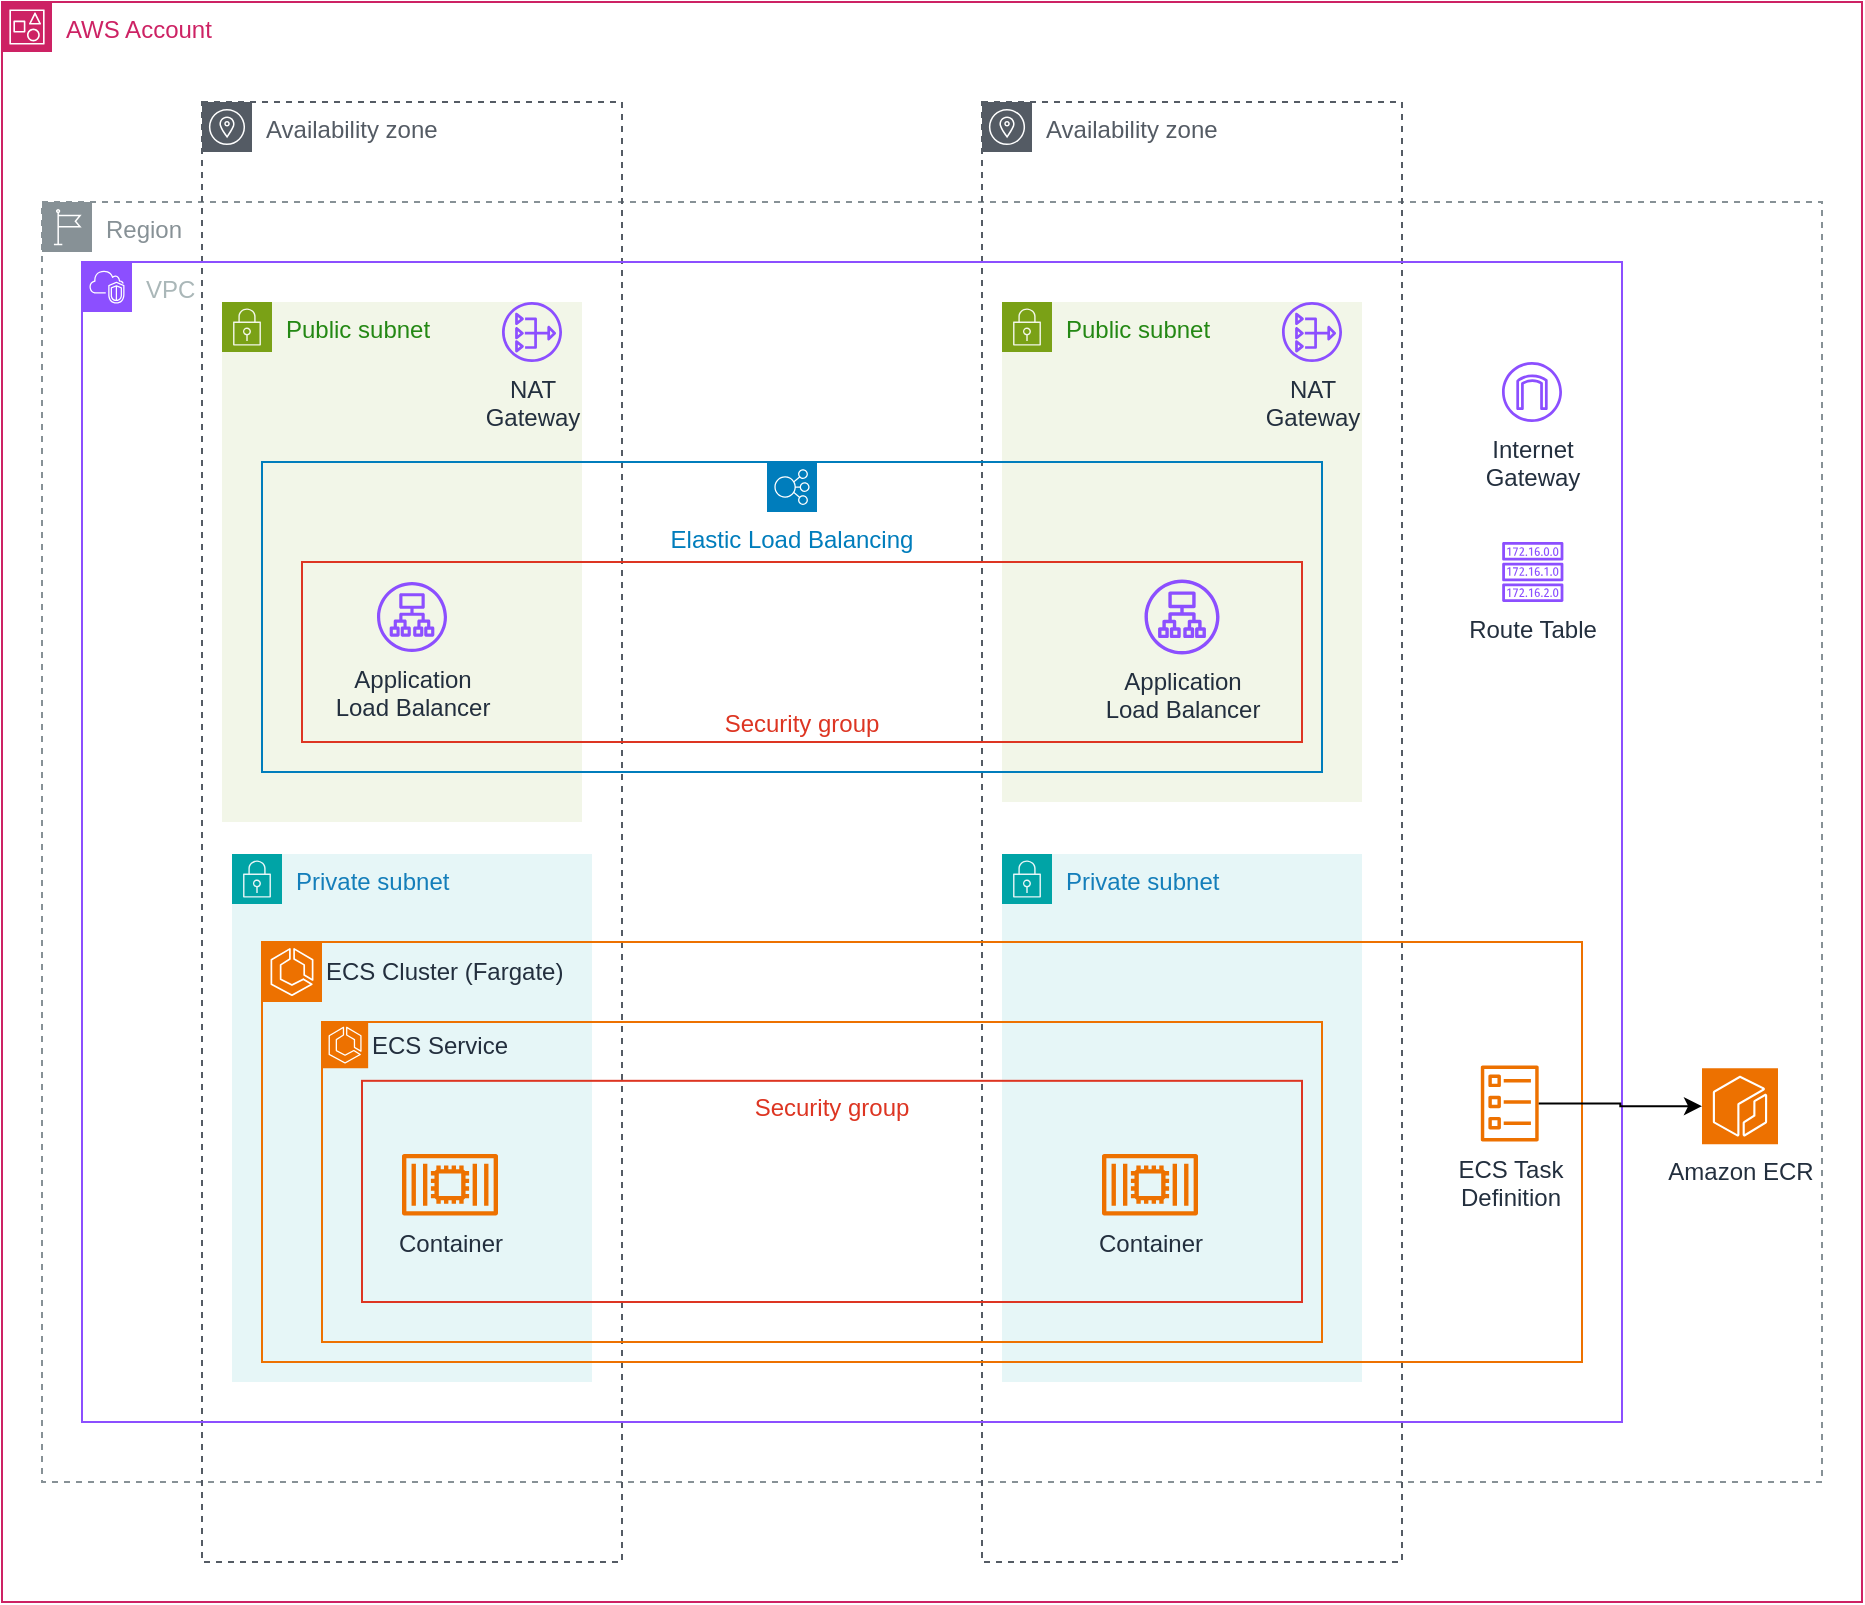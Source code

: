 <mxfile version="24.0.1" type="device">
  <diagram name="deployment" id="mHWXsP51nc-KhKpocOla">
    <mxGraphModel dx="1615" dy="1969" grid="1" gridSize="10" guides="1" tooltips="1" connect="1" arrows="1" fold="1" page="1" pageScale="1" pageWidth="850" pageHeight="1100" math="0" shadow="0">
      <root>
        <mxCell id="0" />
        <mxCell id="1" parent="0" />
        <mxCell id="ZCOAgcHupPWT4TUma2KJ-40" value="AWS Account" style="points=[[0,0],[0.25,0],[0.5,0],[0.75,0],[1,0],[1,0.25],[1,0.5],[1,0.75],[1,1],[0.75,1],[0.5,1],[0.25,1],[0,1],[0,0.75],[0,0.5],[0,0.25]];outlineConnect=0;gradientColor=none;html=1;whiteSpace=wrap;fontSize=12;fontStyle=0;container=1;pointerEvents=0;collapsible=0;recursiveResize=0;shape=mxgraph.aws4.group;grIcon=mxgraph.aws4.group_account;strokeColor=#CD2264;fillColor=none;verticalAlign=top;align=left;spacingLeft=30;fontColor=#CD2264;dashed=0;" vertex="1" parent="1">
          <mxGeometry x="10" y="-210" width="930" height="800" as="geometry" />
        </mxCell>
        <mxCell id="ZCOAgcHupPWT4TUma2KJ-43" value="Region" style="sketch=0;outlineConnect=0;gradientColor=none;html=1;whiteSpace=wrap;fontSize=12;fontStyle=0;shape=mxgraph.aws4.group;grIcon=mxgraph.aws4.group_region;strokeColor=#879196;fillColor=none;verticalAlign=top;align=left;spacingLeft=30;fontColor=#879196;dashed=1;" vertex="1" parent="ZCOAgcHupPWT4TUma2KJ-40">
          <mxGeometry x="20" y="100" width="890" height="640" as="geometry" />
        </mxCell>
        <mxCell id="ZCOAgcHupPWT4TUma2KJ-41" value="Amazon ECR" style="sketch=0;points=[[0,0,0],[0.25,0,0],[0.5,0,0],[0.75,0,0],[1,0,0],[0,1,0],[0.25,1,0],[0.5,1,0],[0.75,1,0],[1,1,0],[0,0.25,0],[0,0.5,0],[0,0.75,0],[1,0.25,0],[1,0.5,0],[1,0.75,0]];outlineConnect=0;fontColor=#232F3E;fillColor=#ED7100;strokeColor=#ffffff;dashed=0;verticalLabelPosition=bottom;verticalAlign=top;align=center;html=1;fontSize=12;fontStyle=0;aspect=fixed;shape=mxgraph.aws4.resourceIcon;resIcon=mxgraph.aws4.ecr;" vertex="1" parent="ZCOAgcHupPWT4TUma2KJ-40">
          <mxGeometry x="850" y="533.08" width="38" height="38" as="geometry" />
        </mxCell>
        <mxCell id="ZCOAgcHupPWT4TUma2KJ-14" value="Availability zone" style="sketch=0;outlineConnect=0;gradientColor=none;html=1;whiteSpace=wrap;fontSize=12;fontStyle=0;shape=mxgraph.aws4.group;grIcon=mxgraph.aws4.group_availability_zone;strokeColor=#545B64;fillColor=none;verticalAlign=top;align=left;spacingLeft=30;fontColor=#545B64;dashed=1;" vertex="1" parent="1">
          <mxGeometry x="500" y="-160" width="210" height="730" as="geometry" />
        </mxCell>
        <mxCell id="ZCOAgcHupPWT4TUma2KJ-11" value="Availability zone" style="sketch=0;outlineConnect=0;gradientColor=none;html=1;whiteSpace=wrap;fontSize=12;fontStyle=0;shape=mxgraph.aws4.group;grIcon=mxgraph.aws4.group_availability_zone;strokeColor=#545B64;fillColor=none;verticalAlign=top;align=left;spacingLeft=30;fontColor=#545B64;dashed=1;" vertex="1" parent="1">
          <mxGeometry x="110" y="-160" width="210" height="730" as="geometry" />
        </mxCell>
        <mxCell id="ZCOAgcHupPWT4TUma2KJ-1" value="VPC" style="points=[[0,0],[0.25,0],[0.5,0],[0.75,0],[1,0],[1,0.25],[1,0.5],[1,0.75],[1,1],[0.75,1],[0.5,1],[0.25,1],[0,1],[0,0.75],[0,0.5],[0,0.25]];outlineConnect=0;gradientColor=none;html=1;whiteSpace=wrap;fontSize=12;fontStyle=0;container=0;pointerEvents=0;collapsible=0;recursiveResize=0;shape=mxgraph.aws4.group;grIcon=mxgraph.aws4.group_vpc2;strokeColor=#8C4FFF;fillColor=none;verticalAlign=top;align=left;spacingLeft=30;fontColor=#AAB7B8;dashed=0;" vertex="1" parent="1">
          <mxGeometry x="50" y="-80" width="770" height="580" as="geometry" />
        </mxCell>
        <mxCell id="ZCOAgcHupPWT4TUma2KJ-2" value="Public subnet" style="points=[[0,0],[0.25,0],[0.5,0],[0.75,0],[1,0],[1,0.25],[1,0.5],[1,0.75],[1,1],[0.75,1],[0.5,1],[0.25,1],[0,1],[0,0.75],[0,0.5],[0,0.25]];outlineConnect=0;gradientColor=none;html=1;whiteSpace=wrap;fontSize=12;fontStyle=0;container=1;pointerEvents=0;collapsible=0;recursiveResize=0;shape=mxgraph.aws4.group;grIcon=mxgraph.aws4.group_security_group;grStroke=0;strokeColor=#7AA116;fillColor=#F2F6E8;verticalAlign=top;align=left;spacingLeft=30;fontColor=#248814;dashed=0;strokeWidth=1;" vertex="1" parent="1">
          <mxGeometry x="120" y="-60" width="180" height="260" as="geometry" />
        </mxCell>
        <mxCell id="ZCOAgcHupPWT4TUma2KJ-8" value="NAT&lt;br&gt;Gateway" style="sketch=0;outlineConnect=0;fontColor=#232F3E;gradientColor=none;fillColor=#8C4FFF;strokeColor=none;dashed=0;verticalLabelPosition=bottom;verticalAlign=top;align=center;html=1;fontSize=12;fontStyle=0;aspect=fixed;pointerEvents=1;shape=mxgraph.aws4.nat_gateway;" vertex="1" parent="ZCOAgcHupPWT4TUma2KJ-2">
          <mxGeometry x="140" width="30" height="30" as="geometry" />
        </mxCell>
        <mxCell id="ZCOAgcHupPWT4TUma2KJ-44" value="Application&lt;div&gt;Load Balancer&lt;/div&gt;" style="sketch=0;outlineConnect=0;fontColor=#232F3E;gradientColor=none;fillColor=#8C4FFF;strokeColor=none;dashed=0;verticalLabelPosition=bottom;verticalAlign=top;align=center;html=1;fontSize=12;fontStyle=0;aspect=fixed;pointerEvents=1;shape=mxgraph.aws4.application_load_balancer;" vertex="1" parent="ZCOAgcHupPWT4TUma2KJ-2">
          <mxGeometry x="77.5" y="140" width="35" height="35" as="geometry" />
        </mxCell>
        <mxCell id="ZCOAgcHupPWT4TUma2KJ-4" value="Private subnet" style="points=[[0,0],[0.25,0],[0.5,0],[0.75,0],[1,0],[1,0.25],[1,0.5],[1,0.75],[1,1],[0.75,1],[0.5,1],[0.25,1],[0,1],[0,0.75],[0,0.5],[0,0.25]];outlineConnect=0;gradientColor=none;html=1;whiteSpace=wrap;fontSize=12;fontStyle=0;container=0;pointerEvents=0;collapsible=0;recursiveResize=0;shape=mxgraph.aws4.group;grIcon=mxgraph.aws4.group_security_group;grStroke=0;strokeColor=#00A4A6;fillColor=#E6F6F7;verticalAlign=top;align=left;spacingLeft=30;fontColor=#147EBA;dashed=0;" vertex="1" parent="1">
          <mxGeometry x="125" y="216" width="180" height="264" as="geometry" />
        </mxCell>
        <mxCell id="ZCOAgcHupPWT4TUma2KJ-7" value="Internet&lt;div&gt;Gateway&lt;/div&gt;" style="sketch=0;outlineConnect=0;fontColor=#232F3E;gradientColor=none;fillColor=#8C4FFF;strokeColor=none;dashed=0;verticalLabelPosition=bottom;verticalAlign=top;align=center;html=1;fontSize=12;fontStyle=0;aspect=fixed;pointerEvents=1;shape=mxgraph.aws4.internet_gateway;" vertex="1" parent="1">
          <mxGeometry x="760" y="-30" width="30" height="30" as="geometry" />
        </mxCell>
        <mxCell id="ZCOAgcHupPWT4TUma2KJ-12" value="Route Table" style="sketch=0;outlineConnect=0;fontColor=#232F3E;gradientColor=none;fillColor=#8C4FFF;strokeColor=none;dashed=0;verticalLabelPosition=bottom;verticalAlign=top;align=center;html=1;fontSize=12;fontStyle=0;aspect=fixed;pointerEvents=1;shape=mxgraph.aws4.route_table;" vertex="1" parent="1">
          <mxGeometry x="760" y="60" width="30.79" height="30" as="geometry" />
        </mxCell>
        <mxCell id="ZCOAgcHupPWT4TUma2KJ-15" value="Public subnet" style="points=[[0,0],[0.25,0],[0.5,0],[0.75,0],[1,0],[1,0.25],[1,0.5],[1,0.75],[1,1],[0.75,1],[0.5,1],[0.25,1],[0,1],[0,0.75],[0,0.5],[0,0.25]];outlineConnect=0;gradientColor=none;html=1;whiteSpace=wrap;fontSize=12;fontStyle=0;container=1;pointerEvents=0;collapsible=0;recursiveResize=0;shape=mxgraph.aws4.group;grIcon=mxgraph.aws4.group_security_group;grStroke=0;strokeColor=#7AA116;fillColor=#F2F6E8;verticalAlign=top;align=left;spacingLeft=30;fontColor=#248814;dashed=0;strokeWidth=1;" vertex="1" parent="1">
          <mxGeometry x="510" y="-60" width="180" height="250" as="geometry" />
        </mxCell>
        <mxCell id="ZCOAgcHupPWT4TUma2KJ-16" value="NAT&lt;br&gt;Gateway" style="sketch=0;outlineConnect=0;fontColor=#232F3E;gradientColor=none;fillColor=#8C4FFF;strokeColor=none;dashed=0;verticalLabelPosition=bottom;verticalAlign=top;align=center;html=1;fontSize=12;fontStyle=0;aspect=fixed;pointerEvents=1;shape=mxgraph.aws4.nat_gateway;" vertex="1" parent="ZCOAgcHupPWT4TUma2KJ-15">
          <mxGeometry x="140" width="30" height="30" as="geometry" />
        </mxCell>
        <mxCell id="ZCOAgcHupPWT4TUma2KJ-17" value="Private subnet" style="points=[[0,0],[0.25,0],[0.5,0],[0.75,0],[1,0],[1,0.25],[1,0.5],[1,0.75],[1,1],[0.75,1],[0.5,1],[0.25,1],[0,1],[0,0.75],[0,0.5],[0,0.25]];outlineConnect=0;gradientColor=none;html=1;whiteSpace=wrap;fontSize=12;fontStyle=0;container=1;pointerEvents=0;collapsible=0;recursiveResize=0;shape=mxgraph.aws4.group;grIcon=mxgraph.aws4.group_security_group;grStroke=0;strokeColor=#00A4A6;fillColor=#E6F6F7;verticalAlign=top;align=left;spacingLeft=30;fontColor=#147EBA;dashed=0;" vertex="1" parent="1">
          <mxGeometry x="510" y="216" width="180" height="264" as="geometry" />
        </mxCell>
        <mxCell id="ZCOAgcHupPWT4TUma2KJ-37" value="" style="group" vertex="1" connectable="0" parent="1">
          <mxGeometry x="170" y="300" width="500" height="160" as="geometry" />
        </mxCell>
        <mxCell id="ZCOAgcHupPWT4TUma2KJ-31" value="" style="rounded=0;whiteSpace=wrap;html=1;fillColor=none;strokeColor=#ed7100;movable=1;resizable=1;rotatable=1;deletable=1;editable=1;locked=0;connectable=1;" vertex="1" parent="ZCOAgcHupPWT4TUma2KJ-37">
          <mxGeometry width="500" height="160" as="geometry" />
        </mxCell>
        <mxCell id="ZCOAgcHupPWT4TUma2KJ-30" value="ECS Service" style="sketch=0;points=[[0,0,0],[0.25,0,0],[0.5,0,0],[0.75,0,0],[1,0,0],[0,1,0],[0.25,1,0],[0.5,1,0],[0.75,1,0],[1,1,0],[0,0.25,0],[0,0.5,0],[0,0.75,0],[1,0.25,0],[1,0.5,0],[1,0.75,0]];outlineConnect=0;fontColor=#232F3E;fillColor=#ED7100;strokeColor=#ffffff;dashed=0;verticalLabelPosition=middle;verticalAlign=middle;align=left;html=1;fontSize=12;fontStyle=0;aspect=fixed;shape=mxgraph.aws4.resourceIcon;resIcon=mxgraph.aws4.ecs;labelPosition=right;" vertex="1" parent="ZCOAgcHupPWT4TUma2KJ-37">
          <mxGeometry width="23.077" height="23.077" as="geometry" />
        </mxCell>
        <mxCell id="ZCOAgcHupPWT4TUma2KJ-24" value="" style="rounded=0;whiteSpace=wrap;html=1;fillColor=none;strokeColor=#ed7100;movable=1;resizable=1;rotatable=1;deletable=1;editable=1;locked=0;connectable=1;" vertex="1" parent="1">
          <mxGeometry x="140" y="260" width="660" height="210" as="geometry" />
        </mxCell>
        <mxCell id="ZCOAgcHupPWT4TUma2KJ-23" value="ECS Cluster (Fargate)" style="sketch=0;points=[[0,0,0],[0.25,0,0],[0.5,0,0],[0.75,0,0],[1,0,0],[0,1,0],[0.25,1,0],[0.5,1,0],[0.75,1,0],[1,1,0],[0,0.25,0],[0,0.5,0],[0,0.75,0],[1,0.25,0],[1,0.5,0],[1,0.75,0]];outlineConnect=0;fontColor=#232F3E;fillColor=#ED7100;strokeColor=#ffffff;dashed=0;verticalLabelPosition=middle;verticalAlign=middle;align=left;html=1;fontSize=12;fontStyle=0;aspect=fixed;shape=mxgraph.aws4.resourceIcon;resIcon=mxgraph.aws4.ecs;labelPosition=right;" vertex="1" parent="1">
          <mxGeometry x="140" y="260" width="30" height="30" as="geometry" />
        </mxCell>
        <mxCell id="ZCOAgcHupPWT4TUma2KJ-27" value="ECS Task&lt;div&gt;Definition&lt;/div&gt;" style="sketch=0;outlineConnect=0;fontColor=#232F3E;gradientColor=none;fillColor=#ED7100;strokeColor=none;dashed=0;verticalLabelPosition=bottom;verticalAlign=top;align=center;html=1;fontSize=12;fontStyle=0;aspect=fixed;pointerEvents=1;shape=mxgraph.aws4.ecs_task;" vertex="1" parent="1">
          <mxGeometry x="749.231" y="321.76" width="29.29" height="38" as="geometry" />
        </mxCell>
        <mxCell id="ZCOAgcHupPWT4TUma2KJ-38" value="Security group" style="fillColor=none;strokeColor=#DD3522;verticalAlign=top;fontStyle=0;fontColor=#DD3522;whiteSpace=wrap;html=1;" vertex="1" parent="1">
          <mxGeometry x="190" y="329.41" width="470" height="110.59" as="geometry" />
        </mxCell>
        <mxCell id="ZCOAgcHupPWT4TUma2KJ-33" value="Container" style="sketch=0;outlineConnect=0;fontColor=#232F3E;gradientColor=none;fillColor=#ED7100;strokeColor=none;dashed=0;verticalLabelPosition=bottom;verticalAlign=top;align=center;html=1;fontSize=12;fontStyle=0;aspect=fixed;pointerEvents=1;shape=mxgraph.aws4.container_2;" vertex="1" parent="1">
          <mxGeometry x="210" y="365.853" width="48" height="31" as="geometry" />
        </mxCell>
        <mxCell id="ZCOAgcHupPWT4TUma2KJ-34" value="Container" style="sketch=0;outlineConnect=0;fontColor=#232F3E;gradientColor=none;fillColor=#ED7100;strokeColor=none;dashed=0;verticalLabelPosition=bottom;verticalAlign=top;align=center;html=1;fontSize=12;fontStyle=0;aspect=fixed;pointerEvents=1;shape=mxgraph.aws4.container_2;" vertex="1" parent="1">
          <mxGeometry x="560" y="365.853" width="48" height="31" as="geometry" />
        </mxCell>
        <mxCell id="ZCOAgcHupPWT4TUma2KJ-42" style="edgeStyle=orthogonalEdgeStyle;rounded=0;orthogonalLoop=1;jettySize=auto;html=1;entryX=0;entryY=0.5;entryDx=0;entryDy=0;entryPerimeter=0;" edge="1" parent="1" source="ZCOAgcHupPWT4TUma2KJ-27" target="ZCOAgcHupPWT4TUma2KJ-41">
          <mxGeometry relative="1" as="geometry" />
        </mxCell>
        <mxCell id="ZCOAgcHupPWT4TUma2KJ-45" value="Application&lt;div&gt;Load Balancer&lt;/div&gt;" style="sketch=0;outlineConnect=0;fontColor=#232F3E;gradientColor=none;fillColor=#8C4FFF;strokeColor=none;dashed=0;verticalLabelPosition=bottom;verticalAlign=top;align=center;html=1;fontSize=12;fontStyle=0;aspect=fixed;pointerEvents=1;shape=mxgraph.aws4.application_load_balancer;" vertex="1" parent="1">
          <mxGeometry x="581.25" y="78.75" width="37.5" height="37.5" as="geometry" />
        </mxCell>
        <mxCell id="ZCOAgcHupPWT4TUma2KJ-39" value="Security group" style="fillColor=none;strokeColor=#DD3522;verticalAlign=bottom;fontStyle=0;fontColor=#DD3522;whiteSpace=wrap;html=1;labelPosition=center;verticalLabelPosition=middle;align=center;" vertex="1" parent="1">
          <mxGeometry x="160" y="70" width="500" height="90" as="geometry" />
        </mxCell>
        <mxCell id="ZCOAgcHupPWT4TUma2KJ-18" value="Elastic Load Balancing" style="sketch=0;outlineConnect=0;gradientColor=none;html=1;whiteSpace=wrap;fontSize=12;fontStyle=0;shape=mxgraph.aws4.groupCenter;grIcon=mxgraph.aws4.group_elastic_load_balancing;grStroke=1;strokeColor=#007DBC;fillColor=none;verticalAlign=top;align=center;fontColor=#007DBC;dashed=0;spacingTop=25;" vertex="1" parent="1">
          <mxGeometry x="140" y="20" width="530" height="155" as="geometry" />
        </mxCell>
      </root>
    </mxGraphModel>
  </diagram>
</mxfile>
